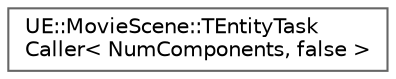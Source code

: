 digraph "Graphical Class Hierarchy"
{
 // INTERACTIVE_SVG=YES
 // LATEX_PDF_SIZE
  bgcolor="transparent";
  edge [fontname=Helvetica,fontsize=10,labelfontname=Helvetica,labelfontsize=10];
  node [fontname=Helvetica,fontsize=10,shape=box,height=0.2,width=0.4];
  rankdir="LR";
  Node0 [id="Node000000",label="UE::MovieScene::TEntityTask\lCaller\< NumComponents, false \>",height=0.2,width=0.4,color="grey40", fillcolor="white", style="filled",URL="$d3/d84/structUE_1_1MovieScene_1_1TEntityTaskCaller_3_01NumComponents_00_01false_01_4.html",tooltip=" "];
}
